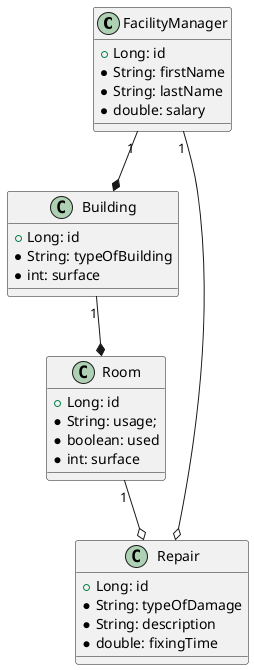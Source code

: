 @startuml

class FacilityManager {
    + Long: id
    * String: firstName
    * String: lastName
    * double: salary
}

class Building {
    + Long: id
    * String: typeOfBuilding
    * int: surface
}

class Room {
    + Long: id
    * String: usage;
    * boolean: used
    * int: surface
}

class Repair {
    + Long: id
    * String: typeOfDamage
    * String: description
    * double: fixingTime
}

FacilityManager "1" --* Building
Building "1" --* Room
Room "1" --o Repair
FacilityManager "1" --o Repair

@enduml